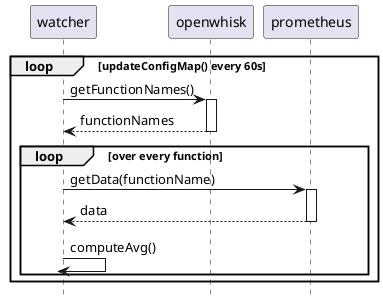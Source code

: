 @startuml

hide footbox

participant watcher as w
participant openwhisk as o
participant prometheus as p

loop updateConfigMap() every 60s
    w -> o: getFunctionNames()
    activate o
    w <-- o: functionNames
    deactivate o

    loop over every function
        w -> p: getData(functionName)
        activate p
        w <-- p: data
        deactivate p

        w -> w: computeAvg()
        deactivate w
    end
end

@enduml